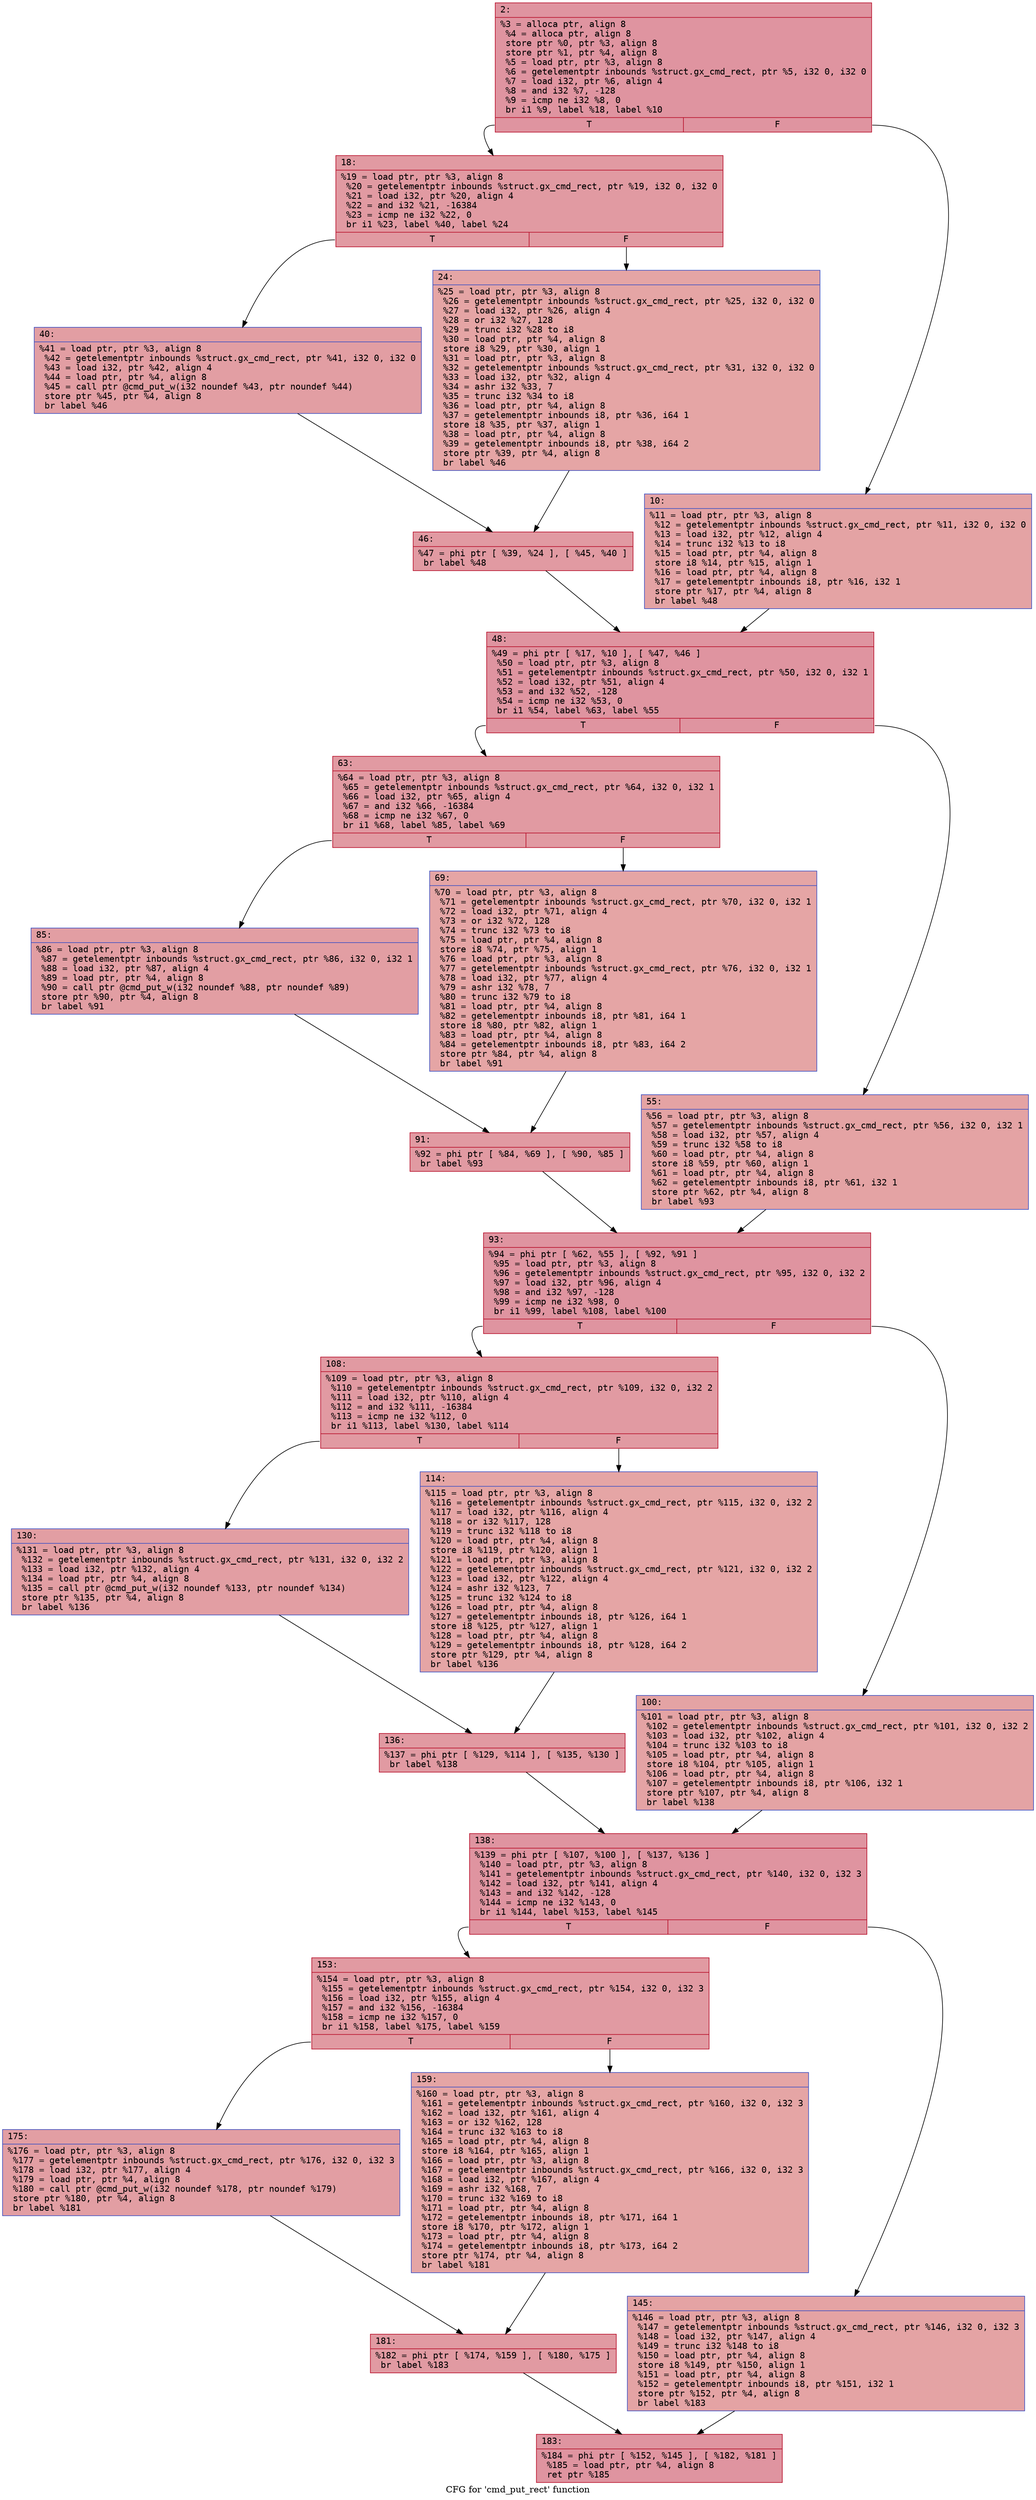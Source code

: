 digraph "CFG for 'cmd_put_rect' function" {
	label="CFG for 'cmd_put_rect' function";

	Node0x600001948140 [shape=record,color="#b70d28ff", style=filled, fillcolor="#b70d2870" fontname="Courier",label="{2:\l|  %3 = alloca ptr, align 8\l  %4 = alloca ptr, align 8\l  store ptr %0, ptr %3, align 8\l  store ptr %1, ptr %4, align 8\l  %5 = load ptr, ptr %3, align 8\l  %6 = getelementptr inbounds %struct.gx_cmd_rect, ptr %5, i32 0, i32 0\l  %7 = load i32, ptr %6, align 4\l  %8 = and i32 %7, -128\l  %9 = icmp ne i32 %8, 0\l  br i1 %9, label %18, label %10\l|{<s0>T|<s1>F}}"];
	Node0x600001948140:s0 -> Node0x600001948410[tooltip="2 -> 18\nProbability 62.50%" ];
	Node0x600001948140:s1 -> Node0x6000019483c0[tooltip="2 -> 10\nProbability 37.50%" ];
	Node0x6000019483c0 [shape=record,color="#3d50c3ff", style=filled, fillcolor="#c32e3170" fontname="Courier",label="{10:\l|  %11 = load ptr, ptr %3, align 8\l  %12 = getelementptr inbounds %struct.gx_cmd_rect, ptr %11, i32 0, i32 0\l  %13 = load i32, ptr %12, align 4\l  %14 = trunc i32 %13 to i8\l  %15 = load ptr, ptr %4, align 8\l  store i8 %14, ptr %15, align 1\l  %16 = load ptr, ptr %4, align 8\l  %17 = getelementptr inbounds i8, ptr %16, i32 1\l  store ptr %17, ptr %4, align 8\l  br label %48\l}"];
	Node0x6000019483c0 -> Node0x600001948550[tooltip="10 -> 48\nProbability 100.00%" ];
	Node0x600001948410 [shape=record,color="#b70d28ff", style=filled, fillcolor="#bb1b2c70" fontname="Courier",label="{18:\l|  %19 = load ptr, ptr %3, align 8\l  %20 = getelementptr inbounds %struct.gx_cmd_rect, ptr %19, i32 0, i32 0\l  %21 = load i32, ptr %20, align 4\l  %22 = and i32 %21, -16384\l  %23 = icmp ne i32 %22, 0\l  br i1 %23, label %40, label %24\l|{<s0>T|<s1>F}}"];
	Node0x600001948410:s0 -> Node0x6000019484b0[tooltip="18 -> 40\nProbability 62.50%" ];
	Node0x600001948410:s1 -> Node0x600001948460[tooltip="18 -> 24\nProbability 37.50%" ];
	Node0x600001948460 [shape=record,color="#3d50c3ff", style=filled, fillcolor="#c5333470" fontname="Courier",label="{24:\l|  %25 = load ptr, ptr %3, align 8\l  %26 = getelementptr inbounds %struct.gx_cmd_rect, ptr %25, i32 0, i32 0\l  %27 = load i32, ptr %26, align 4\l  %28 = or i32 %27, 128\l  %29 = trunc i32 %28 to i8\l  %30 = load ptr, ptr %4, align 8\l  store i8 %29, ptr %30, align 1\l  %31 = load ptr, ptr %3, align 8\l  %32 = getelementptr inbounds %struct.gx_cmd_rect, ptr %31, i32 0, i32 0\l  %33 = load i32, ptr %32, align 4\l  %34 = ashr i32 %33, 7\l  %35 = trunc i32 %34 to i8\l  %36 = load ptr, ptr %4, align 8\l  %37 = getelementptr inbounds i8, ptr %36, i64 1\l  store i8 %35, ptr %37, align 1\l  %38 = load ptr, ptr %4, align 8\l  %39 = getelementptr inbounds i8, ptr %38, i64 2\l  store ptr %39, ptr %4, align 8\l  br label %46\l}"];
	Node0x600001948460 -> Node0x600001948500[tooltip="24 -> 46\nProbability 100.00%" ];
	Node0x6000019484b0 [shape=record,color="#3d50c3ff", style=filled, fillcolor="#be242e70" fontname="Courier",label="{40:\l|  %41 = load ptr, ptr %3, align 8\l  %42 = getelementptr inbounds %struct.gx_cmd_rect, ptr %41, i32 0, i32 0\l  %43 = load i32, ptr %42, align 4\l  %44 = load ptr, ptr %4, align 8\l  %45 = call ptr @cmd_put_w(i32 noundef %43, ptr noundef %44)\l  store ptr %45, ptr %4, align 8\l  br label %46\l}"];
	Node0x6000019484b0 -> Node0x600001948500[tooltip="40 -> 46\nProbability 100.00%" ];
	Node0x600001948500 [shape=record,color="#b70d28ff", style=filled, fillcolor="#bb1b2c70" fontname="Courier",label="{46:\l|  %47 = phi ptr [ %39, %24 ], [ %45, %40 ]\l  br label %48\l}"];
	Node0x600001948500 -> Node0x600001948550[tooltip="46 -> 48\nProbability 100.00%" ];
	Node0x600001948550 [shape=record,color="#b70d28ff", style=filled, fillcolor="#b70d2870" fontname="Courier",label="{48:\l|  %49 = phi ptr [ %17, %10 ], [ %47, %46 ]\l  %50 = load ptr, ptr %3, align 8\l  %51 = getelementptr inbounds %struct.gx_cmd_rect, ptr %50, i32 0, i32 1\l  %52 = load i32, ptr %51, align 4\l  %53 = and i32 %52, -128\l  %54 = icmp ne i32 %53, 0\l  br i1 %54, label %63, label %55\l|{<s0>T|<s1>F}}"];
	Node0x600001948550:s0 -> Node0x6000019485f0[tooltip="48 -> 63\nProbability 62.50%" ];
	Node0x600001948550:s1 -> Node0x6000019485a0[tooltip="48 -> 55\nProbability 37.50%" ];
	Node0x6000019485a0 [shape=record,color="#3d50c3ff", style=filled, fillcolor="#c32e3170" fontname="Courier",label="{55:\l|  %56 = load ptr, ptr %3, align 8\l  %57 = getelementptr inbounds %struct.gx_cmd_rect, ptr %56, i32 0, i32 1\l  %58 = load i32, ptr %57, align 4\l  %59 = trunc i32 %58 to i8\l  %60 = load ptr, ptr %4, align 8\l  store i8 %59, ptr %60, align 1\l  %61 = load ptr, ptr %4, align 8\l  %62 = getelementptr inbounds i8, ptr %61, i32 1\l  store ptr %62, ptr %4, align 8\l  br label %93\l}"];
	Node0x6000019485a0 -> Node0x600001948730[tooltip="55 -> 93\nProbability 100.00%" ];
	Node0x6000019485f0 [shape=record,color="#b70d28ff", style=filled, fillcolor="#bb1b2c70" fontname="Courier",label="{63:\l|  %64 = load ptr, ptr %3, align 8\l  %65 = getelementptr inbounds %struct.gx_cmd_rect, ptr %64, i32 0, i32 1\l  %66 = load i32, ptr %65, align 4\l  %67 = and i32 %66, -16384\l  %68 = icmp ne i32 %67, 0\l  br i1 %68, label %85, label %69\l|{<s0>T|<s1>F}}"];
	Node0x6000019485f0:s0 -> Node0x600001948690[tooltip="63 -> 85\nProbability 62.50%" ];
	Node0x6000019485f0:s1 -> Node0x600001948640[tooltip="63 -> 69\nProbability 37.50%" ];
	Node0x600001948640 [shape=record,color="#3d50c3ff", style=filled, fillcolor="#c5333470" fontname="Courier",label="{69:\l|  %70 = load ptr, ptr %3, align 8\l  %71 = getelementptr inbounds %struct.gx_cmd_rect, ptr %70, i32 0, i32 1\l  %72 = load i32, ptr %71, align 4\l  %73 = or i32 %72, 128\l  %74 = trunc i32 %73 to i8\l  %75 = load ptr, ptr %4, align 8\l  store i8 %74, ptr %75, align 1\l  %76 = load ptr, ptr %3, align 8\l  %77 = getelementptr inbounds %struct.gx_cmd_rect, ptr %76, i32 0, i32 1\l  %78 = load i32, ptr %77, align 4\l  %79 = ashr i32 %78, 7\l  %80 = trunc i32 %79 to i8\l  %81 = load ptr, ptr %4, align 8\l  %82 = getelementptr inbounds i8, ptr %81, i64 1\l  store i8 %80, ptr %82, align 1\l  %83 = load ptr, ptr %4, align 8\l  %84 = getelementptr inbounds i8, ptr %83, i64 2\l  store ptr %84, ptr %4, align 8\l  br label %91\l}"];
	Node0x600001948640 -> Node0x6000019486e0[tooltip="69 -> 91\nProbability 100.00%" ];
	Node0x600001948690 [shape=record,color="#3d50c3ff", style=filled, fillcolor="#be242e70" fontname="Courier",label="{85:\l|  %86 = load ptr, ptr %3, align 8\l  %87 = getelementptr inbounds %struct.gx_cmd_rect, ptr %86, i32 0, i32 1\l  %88 = load i32, ptr %87, align 4\l  %89 = load ptr, ptr %4, align 8\l  %90 = call ptr @cmd_put_w(i32 noundef %88, ptr noundef %89)\l  store ptr %90, ptr %4, align 8\l  br label %91\l}"];
	Node0x600001948690 -> Node0x6000019486e0[tooltip="85 -> 91\nProbability 100.00%" ];
	Node0x6000019486e0 [shape=record,color="#b70d28ff", style=filled, fillcolor="#bb1b2c70" fontname="Courier",label="{91:\l|  %92 = phi ptr [ %84, %69 ], [ %90, %85 ]\l  br label %93\l}"];
	Node0x6000019486e0 -> Node0x600001948730[tooltip="91 -> 93\nProbability 100.00%" ];
	Node0x600001948730 [shape=record,color="#b70d28ff", style=filled, fillcolor="#b70d2870" fontname="Courier",label="{93:\l|  %94 = phi ptr [ %62, %55 ], [ %92, %91 ]\l  %95 = load ptr, ptr %3, align 8\l  %96 = getelementptr inbounds %struct.gx_cmd_rect, ptr %95, i32 0, i32 2\l  %97 = load i32, ptr %96, align 4\l  %98 = and i32 %97, -128\l  %99 = icmp ne i32 %98, 0\l  br i1 %99, label %108, label %100\l|{<s0>T|<s1>F}}"];
	Node0x600001948730:s0 -> Node0x6000019487d0[tooltip="93 -> 108\nProbability 62.50%" ];
	Node0x600001948730:s1 -> Node0x600001948780[tooltip="93 -> 100\nProbability 37.50%" ];
	Node0x600001948780 [shape=record,color="#3d50c3ff", style=filled, fillcolor="#c32e3170" fontname="Courier",label="{100:\l|  %101 = load ptr, ptr %3, align 8\l  %102 = getelementptr inbounds %struct.gx_cmd_rect, ptr %101, i32 0, i32 2\l  %103 = load i32, ptr %102, align 4\l  %104 = trunc i32 %103 to i8\l  %105 = load ptr, ptr %4, align 8\l  store i8 %104, ptr %105, align 1\l  %106 = load ptr, ptr %4, align 8\l  %107 = getelementptr inbounds i8, ptr %106, i32 1\l  store ptr %107, ptr %4, align 8\l  br label %138\l}"];
	Node0x600001948780 -> Node0x600001948910[tooltip="100 -> 138\nProbability 100.00%" ];
	Node0x6000019487d0 [shape=record,color="#b70d28ff", style=filled, fillcolor="#bb1b2c70" fontname="Courier",label="{108:\l|  %109 = load ptr, ptr %3, align 8\l  %110 = getelementptr inbounds %struct.gx_cmd_rect, ptr %109, i32 0, i32 2\l  %111 = load i32, ptr %110, align 4\l  %112 = and i32 %111, -16384\l  %113 = icmp ne i32 %112, 0\l  br i1 %113, label %130, label %114\l|{<s0>T|<s1>F}}"];
	Node0x6000019487d0:s0 -> Node0x600001948870[tooltip="108 -> 130\nProbability 62.50%" ];
	Node0x6000019487d0:s1 -> Node0x600001948820[tooltip="108 -> 114\nProbability 37.50%" ];
	Node0x600001948820 [shape=record,color="#3d50c3ff", style=filled, fillcolor="#c5333470" fontname="Courier",label="{114:\l|  %115 = load ptr, ptr %3, align 8\l  %116 = getelementptr inbounds %struct.gx_cmd_rect, ptr %115, i32 0, i32 2\l  %117 = load i32, ptr %116, align 4\l  %118 = or i32 %117, 128\l  %119 = trunc i32 %118 to i8\l  %120 = load ptr, ptr %4, align 8\l  store i8 %119, ptr %120, align 1\l  %121 = load ptr, ptr %3, align 8\l  %122 = getelementptr inbounds %struct.gx_cmd_rect, ptr %121, i32 0, i32 2\l  %123 = load i32, ptr %122, align 4\l  %124 = ashr i32 %123, 7\l  %125 = trunc i32 %124 to i8\l  %126 = load ptr, ptr %4, align 8\l  %127 = getelementptr inbounds i8, ptr %126, i64 1\l  store i8 %125, ptr %127, align 1\l  %128 = load ptr, ptr %4, align 8\l  %129 = getelementptr inbounds i8, ptr %128, i64 2\l  store ptr %129, ptr %4, align 8\l  br label %136\l}"];
	Node0x600001948820 -> Node0x6000019488c0[tooltip="114 -> 136\nProbability 100.00%" ];
	Node0x600001948870 [shape=record,color="#3d50c3ff", style=filled, fillcolor="#be242e70" fontname="Courier",label="{130:\l|  %131 = load ptr, ptr %3, align 8\l  %132 = getelementptr inbounds %struct.gx_cmd_rect, ptr %131, i32 0, i32 2\l  %133 = load i32, ptr %132, align 4\l  %134 = load ptr, ptr %4, align 8\l  %135 = call ptr @cmd_put_w(i32 noundef %133, ptr noundef %134)\l  store ptr %135, ptr %4, align 8\l  br label %136\l}"];
	Node0x600001948870 -> Node0x6000019488c0[tooltip="130 -> 136\nProbability 100.00%" ];
	Node0x6000019488c0 [shape=record,color="#b70d28ff", style=filled, fillcolor="#bb1b2c70" fontname="Courier",label="{136:\l|  %137 = phi ptr [ %129, %114 ], [ %135, %130 ]\l  br label %138\l}"];
	Node0x6000019488c0 -> Node0x600001948910[tooltip="136 -> 138\nProbability 100.00%" ];
	Node0x600001948910 [shape=record,color="#b70d28ff", style=filled, fillcolor="#b70d2870" fontname="Courier",label="{138:\l|  %139 = phi ptr [ %107, %100 ], [ %137, %136 ]\l  %140 = load ptr, ptr %3, align 8\l  %141 = getelementptr inbounds %struct.gx_cmd_rect, ptr %140, i32 0, i32 3\l  %142 = load i32, ptr %141, align 4\l  %143 = and i32 %142, -128\l  %144 = icmp ne i32 %143, 0\l  br i1 %144, label %153, label %145\l|{<s0>T|<s1>F}}"];
	Node0x600001948910:s0 -> Node0x6000019489b0[tooltip="138 -> 153\nProbability 62.50%" ];
	Node0x600001948910:s1 -> Node0x600001948960[tooltip="138 -> 145\nProbability 37.50%" ];
	Node0x600001948960 [shape=record,color="#3d50c3ff", style=filled, fillcolor="#c32e3170" fontname="Courier",label="{145:\l|  %146 = load ptr, ptr %3, align 8\l  %147 = getelementptr inbounds %struct.gx_cmd_rect, ptr %146, i32 0, i32 3\l  %148 = load i32, ptr %147, align 4\l  %149 = trunc i32 %148 to i8\l  %150 = load ptr, ptr %4, align 8\l  store i8 %149, ptr %150, align 1\l  %151 = load ptr, ptr %4, align 8\l  %152 = getelementptr inbounds i8, ptr %151, i32 1\l  store ptr %152, ptr %4, align 8\l  br label %183\l}"];
	Node0x600001948960 -> Node0x600001948af0[tooltip="145 -> 183\nProbability 100.00%" ];
	Node0x6000019489b0 [shape=record,color="#b70d28ff", style=filled, fillcolor="#bb1b2c70" fontname="Courier",label="{153:\l|  %154 = load ptr, ptr %3, align 8\l  %155 = getelementptr inbounds %struct.gx_cmd_rect, ptr %154, i32 0, i32 3\l  %156 = load i32, ptr %155, align 4\l  %157 = and i32 %156, -16384\l  %158 = icmp ne i32 %157, 0\l  br i1 %158, label %175, label %159\l|{<s0>T|<s1>F}}"];
	Node0x6000019489b0:s0 -> Node0x600001948a50[tooltip="153 -> 175\nProbability 62.50%" ];
	Node0x6000019489b0:s1 -> Node0x600001948a00[tooltip="153 -> 159\nProbability 37.50%" ];
	Node0x600001948a00 [shape=record,color="#3d50c3ff", style=filled, fillcolor="#c5333470" fontname="Courier",label="{159:\l|  %160 = load ptr, ptr %3, align 8\l  %161 = getelementptr inbounds %struct.gx_cmd_rect, ptr %160, i32 0, i32 3\l  %162 = load i32, ptr %161, align 4\l  %163 = or i32 %162, 128\l  %164 = trunc i32 %163 to i8\l  %165 = load ptr, ptr %4, align 8\l  store i8 %164, ptr %165, align 1\l  %166 = load ptr, ptr %3, align 8\l  %167 = getelementptr inbounds %struct.gx_cmd_rect, ptr %166, i32 0, i32 3\l  %168 = load i32, ptr %167, align 4\l  %169 = ashr i32 %168, 7\l  %170 = trunc i32 %169 to i8\l  %171 = load ptr, ptr %4, align 8\l  %172 = getelementptr inbounds i8, ptr %171, i64 1\l  store i8 %170, ptr %172, align 1\l  %173 = load ptr, ptr %4, align 8\l  %174 = getelementptr inbounds i8, ptr %173, i64 2\l  store ptr %174, ptr %4, align 8\l  br label %181\l}"];
	Node0x600001948a00 -> Node0x600001948aa0[tooltip="159 -> 181\nProbability 100.00%" ];
	Node0x600001948a50 [shape=record,color="#3d50c3ff", style=filled, fillcolor="#be242e70" fontname="Courier",label="{175:\l|  %176 = load ptr, ptr %3, align 8\l  %177 = getelementptr inbounds %struct.gx_cmd_rect, ptr %176, i32 0, i32 3\l  %178 = load i32, ptr %177, align 4\l  %179 = load ptr, ptr %4, align 8\l  %180 = call ptr @cmd_put_w(i32 noundef %178, ptr noundef %179)\l  store ptr %180, ptr %4, align 8\l  br label %181\l}"];
	Node0x600001948a50 -> Node0x600001948aa0[tooltip="175 -> 181\nProbability 100.00%" ];
	Node0x600001948aa0 [shape=record,color="#b70d28ff", style=filled, fillcolor="#bb1b2c70" fontname="Courier",label="{181:\l|  %182 = phi ptr [ %174, %159 ], [ %180, %175 ]\l  br label %183\l}"];
	Node0x600001948aa0 -> Node0x600001948af0[tooltip="181 -> 183\nProbability 100.00%" ];
	Node0x600001948af0 [shape=record,color="#b70d28ff", style=filled, fillcolor="#b70d2870" fontname="Courier",label="{183:\l|  %184 = phi ptr [ %152, %145 ], [ %182, %181 ]\l  %185 = load ptr, ptr %4, align 8\l  ret ptr %185\l}"];
}
